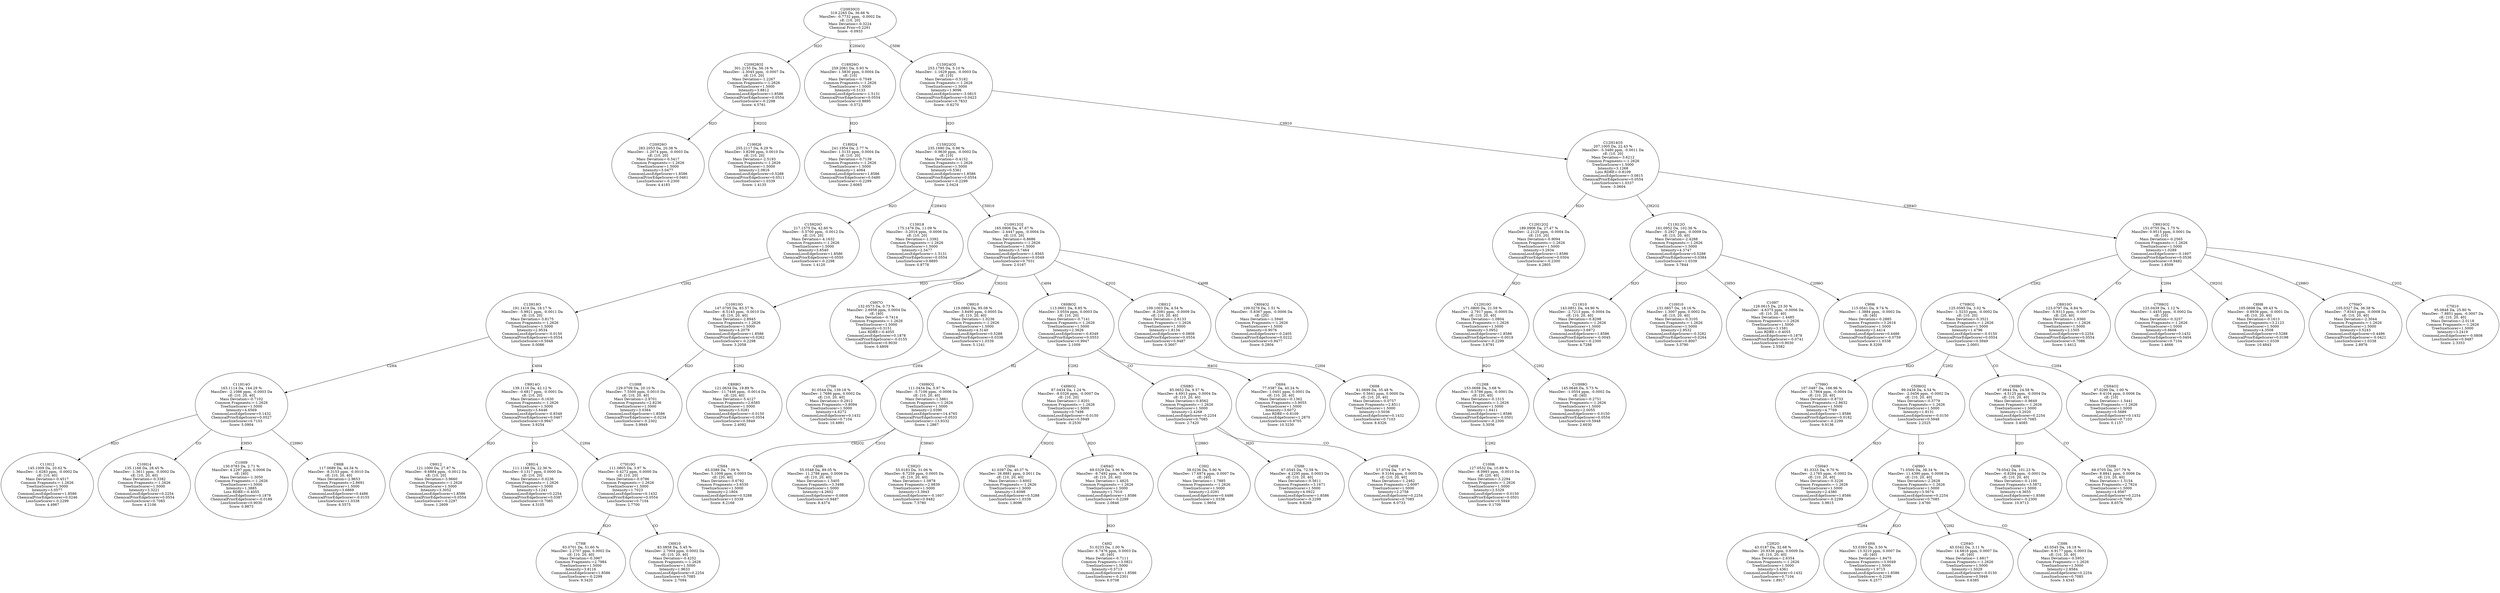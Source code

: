 strict digraph {
v1 [label="C20H26O\n283.2053 Da, 20.38 %\nMassDev: -1.2074 ppm, -0.0003 Da\ncE: [10, 20]\nMass Deviation=-0.5417\nCommon Fragments:=-1.2626\nTreeSizeScorer=1.5000\nIntensity=3.0477\nCommonLossEdgeScorer=1.8586\nChemicalPriorEdgeScorer=0.0461\nLossSizeScorer=-0.2300\nScore: 4.4183"];
v2 [label="C19H26\n255.2117 Da, 6.29 %\nMassDev: 3.8298 ppm, 0.0010 Da\ncE: [10, 20]\nMass Deviation=-2.5193\nCommon Fragments:=-1.2626\nTreeSizeScorer=1.5000\nIntensity=2.0816\nCommonLossEdgeScorer=0.5288\nChemicalPriorEdgeScorer=0.0511\nLossSizeScorer=1.0339\nScore: 1.4135"];
v3 [label="C20H28O2\n301.2155 Da, 56.16 %\nMassDev: -2.3045 ppm, -0.0007 Da\ncE: [10, 20]\nMass Deviation=-1.2267\nCommon Fragments:=-1.2626\nTreeSizeScorer=1.5000\nIntensity=3.8812\nCommonLossEdgeScorer=1.8586\nChemicalPriorEdgeScorer=0.0554\nLossSizeScorer=-0.2298\nScore: 4.5761"];
v4 [label="C18H24\n241.1954 Da, 2.77 %\nMassDev: 1.5133 ppm, 0.0004 Da\ncE: [10, 20]\nMass Deviation=-0.7139\nCommon Fragments:=-1.2626\nTreeSizeScorer=1.5000\nIntensity=1.4064\nCommonLossEdgeScorer=1.8586\nChemicalPriorEdgeScorer=0.0480\nLossSizeScorer=-0.2299\nScore: 2.6065"];
v5 [label="C18H26O\n259.2061 Da, 0.93 %\nMassDev: 1.5830 ppm, 0.0004 Da\ncE: [10]\nMass Deviation=-0.7549\nCommon Fragments:=-1.2626\nTreeSizeScorer=1.5000\nIntensity=0.5133\nCommonLossEdgeScorer=-1.5131\nChemicalPriorEdgeScorer=0.0554\nLossSizeScorer=0.8895\nScore: -0.5723"];
v6 [label="C11H12\n145.1009 Da, 20.62 %\nMassDev: -1.6283 ppm, -0.0002 Da\ncE: [10, 40]\nMass Deviation=-0.4517\nCommon Fragments:=-1.2626\nTreeSizeScorer=1.5000\nIntensity=3.0577\nCommonLossEdgeScorer=1.8586\nChemicalPriorEdgeScorer=0.0246\nLossSizeScorer=-0.2299\nScore: 4.4967"];
v7 [label="C10H14\n135.1166 Da, 28.45 %\nMassDev: -1.3611 ppm, -0.0002 Da\ncE: [10, 20, 40]\nMass Deviation=-0.3382\nCommon Fragments:=-1.2626\nTreeSizeScorer=1.5000\nIntensity=3.3221\nCommonLossEdgeScorer=0.2254\nChemicalPriorEdgeScorer=0.0554\nLossSizeScorer=0.7085\nScore: 4.2106"];
v8 [label="C10H9\n130.0783 Da, 2.71 %\nMassDev: 4.2297 ppm, 0.0006 Da\ncE: [40]\nMass Deviation=-1.3050\nCommon Fragments:=-1.2626\nTreeSizeScorer=1.5000\nIntensity=1.3885\nLoss RDBE=-0.4055\nCommonLossEdgeScorer=0.1878\nChemicalPriorEdgeScorer=-0.0189\nLossSizeScorer=0.9030\nScore: 0.9873"];
v9 [label="C9H8\n117.0689 Da, 44.34 %\nMassDev: -8.3153 ppm, -0.0010 Da\ncE: [10, 20, 40]\nMass Deviation=-2.9653\nCommon Fragments:=2.8691\nTreeSizeScorer=1.5000\nIntensity=3.6869\nCommonLossEdgeScorer=0.4486\nChemicalPriorEdgeScorer=-0.0155\nLossSizeScorer=1.0338\nScore: 6.5575"];
v10 [label="C11H14O\n163.1114 Da, 144.29 %\nMassDev: -2.1086 ppm, -0.0003 Da\ncE: [10, 20, 40]\nMass Deviation=-0.7102\nCommon Fragments:=-1.2626\nTreeSizeScorer=1.5000\nIntensity=4.6569\nCommonLossEdgeScorer=0.1432\nChemicalPriorEdgeScorer=0.0527\nLossSizeScorer=0.7103\nScore: 5.0904"];
v11 [label="C9H12\n121.1000 Da, 27.87 %\nMassDev: -9.6884 ppm, -0.0012 Da\ncE: [10, 20]\nMass Deviation=-3.9660\nCommon Fragments:=-1.2626\nTreeSizeScorer=1.5000\nIntensity=3.3052\nCommonLossEdgeScorer=1.8586\nChemicalPriorEdgeScorer=0.0554\nLossSizeScorer=-0.2297\nScore: 1.2609"];
v12 [label="C8H14\n111.1168 Da, 22.36 %\nMassDev: 0.1317 ppm, 0.0000 Da\ncE: [10, 20]\nMass Deviation=-0.0236\nCommon Fragments:=-1.2626\nTreeSizeScorer=1.5000\nIntensity=3.1241\nCommonLossEdgeScorer=0.2254\nChemicalPriorEdgeScorer=0.0387\nLossSizeScorer=0.7085\nScore: 4.3105"];
v13 [label="C7H8\n93.0701 Da, 51.60 %\nMassDev: 2.2707 ppm, 0.0002 Da\ncE: [10, 20, 40]\nMass Deviation=-0.3967\nCommon Fragments:=2.7984\nTreeSizeScorer=1.5000\nIntensity=3.8116\nCommonLossEdgeScorer=1.8586\nLossSizeScorer=-0.2299\nScore: 9.3420"];
v14 [label="C6H10\n83.0858 Da, 5.45 %\nMassDev: 2.7004 ppm, 0.0002 Da\ncE: [10, 20, 40]\nMass Deviation=-0.4252\nCommon Fragments:=-1.2626\nTreeSizeScorer=1.5000\nIntensity=1.9633\nCommonLossEdgeScorer=0.2254\nLossSizeScorer=0.7085\nScore: 2.7094"];
v15 [label="C7H10O\n111.0805 Da, 3.97 %\nMassDev: 0.4272 ppm, 0.0000 Da\ncE: [10, 20]\nMass Deviation=-0.0786\nCommon Fragments:=-1.2626\nTreeSizeScorer=1.5000\nIntensity=1.7023\nCommonLossEdgeScorer=0.1432\nChemicalPriorEdgeScorer=0.0554\nLossSizeScorer=0.7104\nScore: 2.7700"];
v16 [label="C9H14O\n139.1116 Da, 42.12 %\nMassDev: -0.6817 ppm, -0.0001 Da\ncE: [10, 20]\nMass Deviation=-0.1630\nCommon Fragments:=-1.2626\nTreeSizeScorer=1.5000\nIntensity=3.6446\nCommonLossEdgeScorer=-0.8349\nChemicalPriorEdgeScorer=0.0467\nLossSizeScorer=0.9947\nScore: 3.9254"];
v17 [label="C13H18O\n191.1419 Da, 18.17 %\nMassDev: -5.9921 ppm, -0.0011 Da\ncE: [10, 20]\nMass Deviation=-3.8175\nCommon Fragments:=-1.2626\nTreeSizeScorer=1.5000\nIntensity=2.9534\nCommonLossEdgeScorer=-0.0150\nChemicalPriorEdgeScorer=0.0554\nLossSizeScorer=0.5948\nScore: 0.0086"];
v18 [label="C15H20O\n217.1575 Da, 42.60 %\nMassDev: -5.5700 ppm, -0.0012 Da\ncE: [10, 20]\nMass Deviation=-4.1632\nCommon Fragments:=-1.2626\nTreeSizeScorer=1.5000\nIntensity=3.6540\nCommonLossEdgeScorer=1.8586\nChemicalPriorEdgeScorer=0.0550\nLossSizeScorer=-0.2298\nScore: 1.4120"];
v19 [label="C13H18\n175.1476 Da, 11.09 %\nMassDev: -3.2016 ppm, -0.0006 Da\ncE: [10, 20]\nMass Deviation=-1.3392\nCommon Fragments:=-1.2626\nTreeSizeScorer=1.5000\nIntensity=2.5477\nCommonLossEdgeScorer=-1.5131\nChemicalPriorEdgeScorer=0.0554\nLossSizeScorer=0.8895\nScore: 0.8778"];
v20 [label="C10H8\n129.0709 Da, 20.10 %\nMassDev: 7.5500 ppm, 0.0010 Da\ncE: [10, 20, 40]\nMass Deviation=-2.9701\nCommon Fragments:=2.8236\nTreeSizeScorer=1.5000\nIntensity=3.0364\nCommonLossEdgeScorer=1.8586\nChemicalPriorEdgeScorer=-0.0234\nLossSizeScorer=-0.2302\nScore: 5.9949"];
v21 [label="C8H8O\n121.0634 Da, 19.89 %\nMassDev: -11.7446 ppm, -0.0014 Da\ncE: [20, 40]\nMass Deviation=-5.4127\nCommon Fragments:=2.6585\nTreeSizeScorer=1.5000\nIntensity=3.0281\nCommonLossEdgeScorer=-0.0150\nChemicalPriorEdgeScorer=0.0554\nLossSizeScorer=0.5949\nScore: 2.4092"];
v22 [label="C10H10O\n147.0795 Da, 83.57 %\nMassDev: -6.5145 ppm, -0.0010 Da\ncE: [10, 20, 40]\nMass Deviation=-2.8945\nCommon Fragments:=-1.2626\nTreeSizeScorer=1.5000\nIntensity=4.2079\nCommonLossEdgeScorer=1.8586\nChemicalPriorEdgeScorer=0.0262\nLossSizeScorer=-0.2298\nScore: 3.2058"];
v23 [label="C9H7O\n132.0573 Da, 0.73 %\nMassDev: 2.6958 ppm, 0.0004 Da\ncE: [40]\nMass Deviation=-0.7414\nCommon Fragments:=-1.2626\nTreeSizeScorer=1.5000\nIntensity=0.3151\nLoss RDBE=-0.4055\nCommonLossEdgeScorer=0.1878\nChemicalPriorEdgeScorer=-0.0155\nLossSizeScorer=0.9030\nScore: 0.4809"];
v24 [label="C7H6\n91.0544 Da, 139.18 %\nMassDev: 1.7686 ppm, 0.0002 Da\ncE: [10, 20, 40]\nMass Deviation=-0.2912\nCommon Fragments:=3.8094\nTreeSizeScorer=1.5000\nIntensity=4.6272\nCommonLossEdgeScorer=0.1432\nLossSizeScorer=0.7104\nScore: 10.4991"];
v25 [label="C9H10\n119.0860 Da, 95.08 %\nMassDev: 3.8490 ppm, 0.0005 Da\ncE: [10, 20, 40]\nMass Deviation=-1.0236\nCommon Fragments:=-1.2626\nTreeSizeScorer=1.5000\nIntensity=4.3140\nCommonLossEdgeScorer=0.5288\nChemicalPriorEdgeScorer=0.0336\nLossSizeScorer=1.0339\nScore: 5.1241"];
v26 [label="C5H4\n65.0389 Da, 7.09 %\nMassDev: 5.1008 ppm, 0.0003 Da\ncE: [20, 40]\nMass Deviation=-0.6792\nCommon Fragments:=3.6530\nTreeSizeScorer=1.5000\nIntensity=2.1804\nCommonLossEdgeScorer=0.5288\nLossSizeScorer=1.0339\nScore: 8.2168"];
v27 [label="C4H6\n55.0548 Da, 89.05 %\nMassDev: 11.2788 ppm, 0.0006 Da\ncE: [10, 20, 40]\nMass Deviation=-1.5405\nCommon Fragments:=3.3498\nTreeSizeScorer=1.5000\nIntensity=4.2602\nCommonLossEdgeScorer=-0.0808\nLossSizeScorer=0.9487\nScore: 8.4374"];
v28 [label="C3H2O\n55.0183 Da, 31.06 %\nMassDev: 8.7259 ppm, 0.0005 Da\ncE: [10, 20, 40]\nMass Deviation=-1.0878\nCommon Fragments:=2.9839\nTreeSizeScorer=1.5000\nIntensity=3.3943\nCommonLossEdgeScorer=-0.1607\nLossSizeScorer=0.9482\nScore: 7.5780"];
v29 [label="C6H6O2\n111.0434 Da, 5.97 %\nMassDev: -5.7106 ppm, -0.0006 Da\ncE: [10, 20, 40]\nMass Deviation=-1.5861\nCommon Fragments:=-1.2626\nTreeSizeScorer=1.5000\nIntensity=2.0390\nCommonLossEdgeScorer=14.4765\nChemicalPriorEdgeScorer=0.0533\nLossSizeScorer=-13.9332\nScore: 1.2867"];
v30 [label="C3H4\n41.0397 Da, 40.37 %\nMassDev: 26.8881 ppm, 0.0011 Da\ncE: [10, 20, 40]\nMass Deviation=-3.6002\nCommon Fragments:=-1.2626\nTreeSizeScorer=1.5000\nIntensity=3.6098\nCommonLossEdgeScorer=0.5288\nLossSizeScorer=1.0339\nScore: 1.8096"];
v31 [label="C4H2\n51.0233 Da, 1.00 %\nMassDev: 6.7476 ppm, 0.0003 Da\ncE: [40]\nMass Deviation=-0.7111\nCommon Fragments:=3.0821\nTreeSizeScorer=1.5000\nIntensity=0.5713\nCommonLossEdgeScorer=1.8586\nLossSizeScorer=-0.2301\nScore: 6.0708"];
v32 [label="C4H4O\n69.0329 Da, 3.96 %\nMassDev: -8.7492 ppm, -0.0006 Da\ncE: [10, 20, 40]\nMass Deviation=-1.4825\nCommon Fragments:=-1.2626\nTreeSizeScorer=1.5000\nIntensity=1.7010\nCommonLossEdgeScorer=1.8586\nLossSizeScorer=-0.2299\nScore: 2.0846"];
v33 [label="C4H6O2\n87.0434 Da, 1.24 %\nMassDev: -8.0326 ppm, -0.0007 Da\ncE: [10, 20]\nMass Deviation=-1.8201\nCommon Fragments:=-1.2626\nTreeSizeScorer=1.5000\nIntensity=0.7498\nCommonLossEdgeScorer=-0.0150\nLossSizeScorer=0.5949\nScore: -0.2530"];
v34 [label="C3H2\n39.0236 Da, 5.90 %\nMassDev: 17.6974 ppm, 0.0007 Da\ncE: [40]\nMass Deviation=-1.7885\nCommon Fragments:=-1.2626\nTreeSizeScorer=1.5000\nIntensity=2.0291\nCommonLossEdgeScorer=0.4486\nLossSizeScorer=1.0338\nScore: 1.9604"];
v35 [label="C5H6\n67.0545 Da, 72.59 %\nMassDev: 4.2295 ppm, 0.0003 Da\ncE: [10, 20, 40]\nMass Deviation=-0.5611\nCommon Fragments:=3.1671\nTreeSizeScorer=1.5000\nIntensity=4.0922\nCommonLossEdgeScorer=1.8586\nLossSizeScorer=-0.2299\nScore: 9.8269"];
v36 [label="C4H8\n57.0704 Da, 7.97 %\nMassDev: 9.3164 ppm, 0.0005 Da\ncE: [10, 20, 40]\nMass Deviation=-1.2462\nCommon Fragments:=2.6097\nTreeSizeScorer=1.5000\nIntensity=2.2758\nCommonLossEdgeScorer=0.2254\nLossSizeScorer=0.7085\nScore: 6.0733"];
v37 [label="C5H8O\n85.0652 Da, 9.57 %\nMassDev: 4.6913 ppm, 0.0004 Da\ncE: [10, 20, 40]\nMass Deviation=-0.8562\nCommon Fragments:=-1.2626\nTreeSizeScorer=1.5000\nIntensity=2.4268\nCommonLossEdgeScorer=0.2254\nLossSizeScorer=0.7085\nScore: 2.7420"];
v38 [label="C6H4\n77.0387 Da, 40.24 %\nMassDev: 1.0401 ppm, 0.0001 Da\ncE: [10, 20, 40]\nMass Deviation=-0.1362\nCommon Fragments:=3.9055\nTreeSizeScorer=1.5000\nIntensity=3.6072\nLoss RDBE=-0.8109\nCommonLossEdgeScorer=1.2870\nLossSizeScorer=0.9705\nScore: 10.3230"];
v39 [label="C6H8O2\n113.0601 Da, 8.85 %\nMassDev: 3.0554 ppm, 0.0003 Da\ncE: [10, 20]\nMass Deviation=-0.7141\nCommon Fragments:=-1.2626\nTreeSizeScorer=1.5000\nIntensity=2.3626\nCommonLossEdgeScorer=-0.8349\nChemicalPriorEdgeScorer=0.0553\nLossSizeScorer=0.9947\nScore: 2.1009"];
v40 [label="C6H8\n81.0699 Da, 35.48 %\nMassDev: 0.5641 ppm, 0.0000 Da\ncE: [10, 20, 40]\nMass Deviation=-0.0757\nCommon Fragments:=2.8511\nTreeSizeScorer=1.5000\nIntensity=3.5036\nCommonLossEdgeScorer=0.1432\nLossSizeScorer=0.7103\nScore: 8.6326"];
v41 [label="C8H12\n109.1003 Da, 4.54 %\nMassDev: -8.2081 ppm, -0.0009 Da\ncE: [10, 20, 40]\nMass Deviation=-2.6133\nCommon Fragments:=-1.2626\nTreeSizeScorer=1.5000\nIntensity=1.8134\nCommonLossEdgeScorer=-0.0808\nChemicalPriorEdgeScorer=0.0554\nLossSizeScorer=0.9487\nScore: 0.3607"];
v42 [label="C6H4O2\n109.0278 Da, 1.51 %\nMassDev: -5.8367 ppm, -0.0006 Da\ncE: [20]\nMass Deviation=-1.5940\nCommon Fragments:=-1.2626\nTreeSizeScorer=1.5000\nIntensity=0.9076\nCommonLossEdgeScorer=-0.2405\nChemicalPriorEdgeScorer=0.0222\nLossSizeScorer=0.9477\nScore: 0.2804"];
v43 [label="C10H12O2\n165.0906 Da, 47.67 %\nMassDev: -2.4447 ppm, -0.0004 Da\ncE: [10, 20]\nMass Deviation=-0.8686\nCommon Fragments:=-1.2626\nTreeSizeScorer=1.5000\nIntensity=3.7464\nCommonLossEdgeScorer=-1.8565\nChemicalPriorEdgeScorer=0.0549\nLossSizeScorer=0.7031\nScore: 2.0167"];
v44 [label="C15H22O2\n235.1690 Da, 0.96 %\nMassDev: -0.9630 ppm, -0.0002 Da\ncE: [10]\nMass Deviation=-0.4152\nCommon Fragments:=-1.2626\nTreeSizeScorer=1.5000\nIntensity=0.5361\nCommonLossEdgeScorer=1.8586\nChemicalPriorEdgeScorer=0.0554\nLossSizeScorer=-0.2299\nScore: 2.0424"];
v45 [label="C10H6\n127.0532 Da, 10.89 %\nMassDev: -8.0993 ppm, -0.0010 Da\ncE: [20, 40]\nMass Deviation=-3.2294\nCommon Fragments:=-1.2626\nTreeSizeScorer=1.5000\nIntensity=2.5329\nCommonLossEdgeScorer=-0.0150\nChemicalPriorEdgeScorer=0.0501\nLossSizeScorer=0.5949\nScore: 0.1709"];
v46 [label="C12H8\n153.0698 Da, 3.68 %\nMassDev: -0.5786 ppm, -0.0001 Da\ncE: [20, 40]\nMass Deviation=-0.1515\nCommon Fragments:=-1.2626\nTreeSizeScorer=1.5000\nIntensity=1.6411\nCommonLossEdgeScorer=1.8586\nChemicalPriorEdgeScorer=-0.0501\nLossSizeScorer=-0.2300\nScore: 3.3056"];
v47 [label="C10H8O\n145.0646 Da, 5.73 %\nMassDev: -1.0554 ppm, -0.0002 Da\ncE: [40]\nMass Deviation=-0.2751\nCommon Fragments:=-1.2626\nTreeSizeScorer=1.5000\nIntensity=2.0055\nCommonLossEdgeScorer=-0.0150\nChemicalPriorEdgeScorer=0.0554\nLossSizeScorer=0.5948\nScore: 2.6030"];
v48 [label="C12H10O\n171.0800 Da, 21.59 %\nMassDev: -2.7917 ppm, -0.0005 Da\ncE: [10, 20, 40]\nMass Deviation=-1.0804\nCommon Fragments:=-1.2626\nTreeSizeScorer=1.5000\nIntensity=3.0952\nCommonLossEdgeScorer=1.8586\nChemicalPriorEdgeScorer=-0.0019\nLossSizeScorer=-0.2299\nScore: 3.8791"];
v49 [label="C12H12O2\n189.0906 Da, 27.47 %\nMassDev: -2.2125 ppm, -0.0004 Da\ncE: [10, 20]\nMass Deviation=-0.9094\nCommon Fragments:=-1.2626\nTreeSizeScorer=1.5000\nIntensity=3.2934\nCommonLossEdgeScorer=1.8586\nChemicalPriorEdgeScorer=0.0304\nLossSizeScorer=-0.2300\nScore: 4.2805"];
v50 [label="C11H10\n143.0851 Da, 44.90 %\nMassDev: -2.7213 ppm, -0.0004 Da\ncE: [10, 20, 40]\nMass Deviation=-0.8298\nCommon Fragments:=-1.2626\nTreeSizeScorer=1.5000\nIntensity=3.6972\nCommonLossEdgeScorer=1.8586\nChemicalPriorEdgeScorer=-0.0045\nLossSizeScorer=-0.2300\nScore: 4.7288"];
v51 [label="C10H10\n131.0857 Da, 18.16 %\nMassDev: 1.3007 ppm, 0.0002 Da\ncE: [10, 20, 40]\nMass Deviation=-0.3105\nCommon Fragments:=-1.2626\nTreeSizeScorer=1.5000\nIntensity=2.9532\nCommonLossEdgeScorer=-0.3282\nChemicalPriorEdgeScorer=0.0264\nLossSizeScorer=0.8007\nScore: 3.3790"];
v52 [label="C10H7\n128.0615 Da, 23.30 %\nMassDev: -4.6375 ppm, -0.0006 Da\ncE: [10, 20, 40]\nMass Deviation=-1.4485\nCommon Fragments:=-1.2626\nTreeSizeScorer=1.5000\nIntensity=3.1581\nLoss RDBE=-0.4055\nCommonLossEdgeScorer=0.1878\nChemicalPriorEdgeScorer=-0.0741\nLossSizeScorer=0.9030\nScore: 2.5582"];
v53 [label="C9H6\n115.0541 Da, 9.74 %\nMassDev: -1.3884 ppm, -0.0002 Da\ncE: [40]\nMass Deviation=-0.2885\nCommon Fragments:=3.2616\nTreeSizeScorer=1.5000\nIntensity=2.4414\nCommonLossEdgeScorer=0.4486\nChemicalPriorEdgeScorer=-0.0759\nLossSizeScorer=1.0338\nScore: 8.3209"];
v54 [label="C11H12O\n161.0952 Da, 102.36 %\nMassDev: -5.2927 ppm, -0.0009 Da\ncE: [10, 20, 40]\nMass Deviation=-2.4288\nCommon Fragments:=-1.2626\nTreeSizeScorer=1.5000\nIntensity=4.3747\nCommonLossEdgeScorer=0.5288\nChemicalPriorEdgeScorer=0.0384\nLossSizeScorer=1.0339\nScore: 3.7844"];
v55 [label="C7H6O\n107.0487 Da, 166.96 %\nMassDev: -3.7864 ppm, -0.0004 Da\ncE: [10, 20, 40]\nMass Deviation=-0.8733\nCommon Fragments:=2.8632\nTreeSizeScorer=1.5000\nIntensity=4.7769\nCommonLossEdgeScorer=1.8586\nChemicalPriorEdgeScorer=0.0182\nLossSizeScorer=-0.2299\nScore: 9.9136"];
v56 [label="C5H4O\n81.0333 Da, 9.70 %\nMassDev: -2.1765 ppm, -0.0002 Da\ncE: [10, 20, 40]\nMass Deviation=-0.3226\nCommon Fragments:=-1.2626\nTreeSizeScorer=1.5000\nIntensity=2.4380\nCommonLossEdgeScorer=1.8586\nLossSizeScorer=-0.2299\nScore: 3.9815"];
v57 [label="C2H2O\n43.0187 Da, 32.68 %\nMassDev: 20.9336 ppm, 0.0009 Da\ncE: [10, 20, 40]\nMass Deviation=-2.6354\nCommon Fragments:=-1.2626\nTreeSizeScorer=1.5000\nIntensity=3.4361\nCommonLossEdgeScorer=0.1432\nLossSizeScorer=0.7104\nScore: 1.8917"];
v58 [label="C4H4\n53.0393 Da, 5.50 %\nMassDev: 13.3210 ppm, 0.0007 Da\ncE: [40]\nMass Deviation=-1.8475\nCommon Fragments:=3.0049\nTreeSizeScorer=1.5000\nIntensity=1.9715\nCommonLossEdgeScorer=1.8586\nLossSizeScorer=-0.2299\nScore: 6.2577"];
v59 [label="C2H4O\n45.0342 Da, 3.11 %\nMassDev: 14.6816 ppm, 0.0007 Da\ncE: [40]\nMass Deviation=-1.6817\nCommon Fragments:=-1.2626\nTreeSizeScorer=1.5000\nIntensity=1.5029\nCommonLossEdgeScorer=-0.0150\nLossSizeScorer=0.5949\nScore: 0.6385"];
v60 [label="C3H6\n43.0545 Da, 16.18 %\nMassDev: 6.9177 ppm, 0.0003 Da\ncE: [10, 20, 40]\nMass Deviation=-0.5953\nCommon Fragments:=-1.2626\nTreeSizeScorer=1.5000\nIntensity=2.8584\nCommonLossEdgeScorer=0.2254\nLossSizeScorer=0.7085\nScore: 3.4345"];
v61 [label="C4H6O\n71.0500 Da, 38.34 %\nMassDev: 11.4390 ppm, 0.0008 Da\ncE: [10, 20, 40]\nMass Deviation=-2.2628\nCommon Fragments:=-1.2626\nTreeSizeScorer=1.5000\nIntensity=3.5674\nCommonLossEdgeScorer=0.2254\nLossSizeScorer=0.7085\nScore: 2.4760"];
v62 [label="C5H6O2\n99.0439 Da, 4.54 %\nMassDev: -2.0456 ppm, -0.0002 Da\ncE: [10, 20, 40]\nMass Deviation=-0.3779\nCommon Fragments:=-1.2626\nTreeSizeScorer=1.5000\nIntensity=1.8131\nCommonLossEdgeScorer=-0.0150\nLossSizeScorer=0.5948\nScore: 2.2525"];
v63 [label="C6H6\n79.0542 Da, 101.23 %\nMassDev: -0.8284 ppm, -0.0001 Da\ncE: [10, 20, 40]\nMass Deviation=-0.1100\nCommon Fragments:=3.5872\nTreeSizeScorer=1.5000\nIntensity=4.3655\nCommonLossEdgeScorer=1.8586\nLossSizeScorer=-0.2300\nScore: 10.9713"];
v64 [label="C5H8\n69.0705 Da, 207.79 %\nMassDev: 8.8841 ppm, 0.0006 Da\ncE: [10, 20, 40]\nMass Deviation=-1.5154\nCommon Fragments:=2.7824\nTreeSizeScorer=1.5000\nIntensity=4.9567\nCommonLossEdgeScorer=0.2254\nLossSizeScorer=0.7085\nScore: 8.6576"];
v65 [label="C6H8O\n97.0644 Da, 24.58 %\nMassDev: -4.5125 ppm, -0.0004 Da\ncE: [10, 20, 40]\nMass Deviation=-0.9649\nCommon Fragments:=-1.2626\nTreeSizeScorer=1.5000\nIntensity=3.2020\nCommonLossEdgeScorer=0.2254\nLossSizeScorer=0.7085\nScore: 3.4085"];
v66 [label="C5H4O2\n97.0290 Da, 1.00 %\nMassDev: 6.4104 ppm, 0.0006 Da\ncE: [10]\nMass Deviation=-1.5441\nCommon Fragments:=-1.2626\nTreeSizeScorer=1.5000\nIntensity=0.5689\nCommonLossEdgeScorer=0.1432\nLossSizeScorer=0.7103\nScore: 0.1157"];
v67 [label="C7H8O2\n125.0595 Da, 3.02 %\nMassDev: -1.5233 ppm, -0.0002 Da\ncE: [10, 20]\nMass Deviation=-0.3521\nCommon Fragments:=-1.2626\nTreeSizeScorer=1.5000\nIntensity=1.4796\nCommonLossEdgeScorer=-0.0150\nChemicalPriorEdgeScorer=0.0554\nLossSizeScorer=0.5949\nScore: 2.0001"];
v68 [label="C8H10O\n123.0797 Da, 6.84 %\nMassDev: -5.9313 ppm, -0.0007 Da\ncE: [20, 40]\nMass Deviation=-1.9360\nCommon Fragments:=-1.2626\nTreeSizeScorer=1.5000\nIntensity=2.1505\nCommonLossEdgeScorer=0.2254\nChemicalPriorEdgeScorer=0.0554\nLossSizeScorer=0.7086\nScore: 1.4412"];
v69 [label="C7H6O2\n123.0439 Da, 1.12 %\nMassDev: -1.4455 ppm, -0.0002 Da\ncE: [20]\nMass Deviation=-0.3257\nCommon Fragments:=-1.2626\nTreeSizeScorer=1.5000\nIntensity=0.6608\nCommonLossEdgeScorer=0.1432\nChemicalPriorEdgeScorer=0.0404\nLossSizeScorer=0.7104\nScore: 1.4666"];
v70 [label="C8H8\n105.0698 Da, 99.43 %\nMassDev: -0.8936 ppm, -0.0001 Da\ncE: [10, 20, 40]\nMass Deviation=-0.1613\nCommon Fragments:=3.2123\nTreeSizeScorer=1.5000\nIntensity=4.3508\nCommonLossEdgeScorer=0.5288\nChemicalPriorEdgeScorer=0.0198\nLossSizeScorer=1.0339\nScore: 10.4843"];
v71 [label="C7H4O\n105.0327 Da, 36.38 %\nMassDev: -7.8343 ppm, -0.0008 Da\ncE: [10, 20, 40]\nMass Deviation=-2.3044\nCommon Fragments:=-1.2626\nTreeSizeScorer=1.5000\nIntensity=3.5243\nCommonLossEdgeScorer=0.4486\nChemicalPriorEdgeScorer=-0.0421\nLossSizeScorer=1.0338\nScore: 2.8976"];
v72 [label="C7H10\n95.0848 Da, 25.80 %\nMassDev: -7.8851 ppm, -0.0007 Da\ncE: [10, 20, 40]\nMass Deviation=-2.0118\nCommon Fragments:=-1.2626\nTreeSizeScorer=1.5000\nIntensity=3.2419\nCommonLossEdgeScorer=-0.0808\nLossSizeScorer=0.9487\nScore: 2.3353"];
v73 [label="C9H10O2\n151.0755 Da, 1.75 %\nMassDev: 0.9515 ppm, 0.0001 Da\ncE: [10]\nMass Deviation=-0.2565\nCommon Fragments:=-1.2626\nTreeSizeScorer=1.5000\nIntensity=1.0289\nCommonLossEdgeScorer=-0.1607\nChemicalPriorEdgeScorer=0.0536\nLossSizeScorer=0.9482\nScore: 1.8509"];
v74 [label="C12H14O3\n207.1005 Da, 22.43 %\nMassDev: -5.3480 ppm, -0.0011 Da\ncE: [10, 20]\nMass Deviation=-3.6212\nCommon Fragments:=-1.2626\nTreeSizeScorer=1.5000\nIntensity=3.1268\nLoss RDBE=-0.8109\nCommonLossEdgeScorer=-3.0815\nChemicalPriorEdgeScorer=0.0554\nLossSizeScorer=1.0337\nScore: -3.0604"];
v75 [label="C15H24O3\n253.1795 Da, 5.10 %\nMassDev: -1.1629 ppm, -0.0003 Da\ncE: [10]\nMass Deviation=-0.5182\nCommon Fragments:=-1.2626\nTreeSizeScorer=1.5000\nIntensity=1.9096\nCommonLossEdgeScorer=-3.0815\nChemicalPriorEdgeScorer=0.0423\nLossSizeScorer=0.7833\nScore: -0.6270"];
v76 [label="C20H30O3\n319.2265 Da, 36.66 %\nMassDev: -0.7732 ppm, -0.0002 Da\ncE: [10, 20]\nMass Deviation=-0.3224\nChemical Prior=0.2291\nScore: -0.0933"];
v3 -> v1 [label="H2O"];
v3 -> v2 [label="CH2O2"];
v76 -> v3 [label="H2O"];
v5 -> v4 [label="H2O"];
v76 -> v5 [label="C2H4O2"];
v10 -> v6 [label="H2O"];
v10 -> v7 [label="CO"];
v10 -> v8 [label="CH5O"];
v10 -> v9 [label="C2H6O"];
v17 -> v10 [label="C2H4"];
v16 -> v11 [label="H2O"];
v16 -> v12 [label="CO"];
v15 -> v13 [label="H2O"];
v15 -> v14 [label="CO"];
v16 -> v15 [label="C2H4"];
v17 -> v16 [label="C4H4"];
v18 -> v17 [label="C2H2"];
v44 -> v18 [label="H2O"];
v44 -> v19 [label="C2H4O2"];
v22 -> v20 [label="H2O"];
v22 -> v21 [label="C2H2"];
v43 -> v22 [label="H2O"];
v43 -> v23 [label="CH5O"];
v25 -> v24 [label="C2H4"];
v43 -> v25 [label="CH2O2"];
v29 -> v26 [label="CH2O2"];
v29 -> v27 [label="C2O2"];
v29 -> v28 [label="C3H4O"];
v39 -> v29 [label="H2"];
v33 -> v30 [label="CH2O2"];
v32 -> v31 [label="H2O"];
v33 -> v32 [label="H2O"];
v39 -> v33 [label="C2H2"];
v37 -> v34 [label="C2H6O"];
v37 -> v35 [label="H2O"];
v37 -> v36 [label="CO"];
v39 -> v37 [label="CO"];
v39 -> v38 [label="H4O2"];
v43 -> v39 [label="C4H4"];
v41 -> v40 [label="C2H4"];
v43 -> v41 [label="C2O2"];
v43 -> v42 [label="C4H8"];
v44 -> v43 [label="C5H10"];
v75 -> v44 [label="H2O"];
v46 -> v45 [label="C2H2"];
v48 -> v46 [label="H2O"];
v48 -> v47 [label="C2H2"];
v49 -> v48 [label="H2O"];
v74 -> v49 [label="H2O"];
v54 -> v50 [label="H2O"];
v54 -> v51 [label="CH2O"];
v54 -> v52 [label="CH5O"];
v54 -> v53 [label="C2H6O"];
v74 -> v54 [label="CH2O2"];
v67 -> v55 [label="H2O"];
v62 -> v56 [label="H2O"];
v61 -> v57 [label="C2H4"];
v61 -> v58 [label="H2O"];
v61 -> v59 [label="C2H2"];
v61 -> v60 [label="CO"];
v62 -> v61 [label="CO"];
v67 -> v62 [label="C2H2"];
v65 -> v63 [label="H2O"];
v65 -> v64 [label="CO"];
v67 -> v65 [label="CO"];
v67 -> v66 [label="C2H4"];
v73 -> v67 [label="C2H2"];
v73 -> v68 [label="CO"];
v73 -> v69 [label="C2H4"];
v73 -> v70 [label="CH2O2"];
v73 -> v71 [label="C2H6O"];
v73 -> v72 [label="C2O2"];
v74 -> v73 [label="C3H4O"];
v75 -> v74 [label="C3H10"];
v76 -> v75 [label="C5H6"];
}
